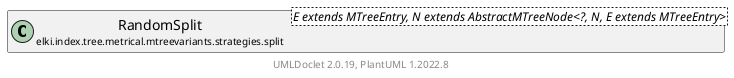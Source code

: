 @startuml
    remove .*\.(Instance|Par|Parameterizer|Factory)$
    set namespaceSeparator none
    hide empty fields
    hide empty methods

    class "<size:14>RandomSplit.Par\n<size:10>elki.index.tree.metrical.mtreevariants.strategies.split" as elki.index.tree.metrical.mtreevariants.strategies.split.RandomSplit.Par<E extends MTreeEntry, N extends AbstractMTreeNode<?, N, E extends MTreeEntry>> {
        {static} +RANDOM_ID: OptionID
        ~rnd: RandomFactory
        +configure(Parameterization): void
        +make(): RandomSplit<E extends MTreeEntry, N extends AbstractMTreeNode<?, N, E extends MTreeEntry>>
    }

    abstract class "<size:14>AbstractMTreeSplit.Par\n<size:10>elki.index.tree.metrical.mtreevariants.strategies.split" as elki.index.tree.metrical.mtreevariants.strategies.split.AbstractMTreeSplit.Par<E extends MTreeEntry, N extends AbstractMTreeNode<?, N, E extends MTreeEntry>> {
        {abstract} +make(): MTreeSplit<E extends MTreeEntry, N extends AbstractMTreeNode<?, N, E extends MTreeEntry>>
    }
    class "<size:14>RandomSplit\n<size:10>elki.index.tree.metrical.mtreevariants.strategies.split" as elki.index.tree.metrical.mtreevariants.strategies.split.RandomSplit<E extends MTreeEntry, N extends AbstractMTreeNode<?, N, E extends MTreeEntry>> [[RandomSplit.html]]

    elki.index.tree.metrical.mtreevariants.strategies.split.AbstractMTreeSplit.Par <|-- elki.index.tree.metrical.mtreevariants.strategies.split.RandomSplit.Par
    elki.index.tree.metrical.mtreevariants.strategies.split.RandomSplit +-- elki.index.tree.metrical.mtreevariants.strategies.split.RandomSplit.Par

    center footer UMLDoclet 2.0.19, PlantUML 1.2022.8
@enduml
